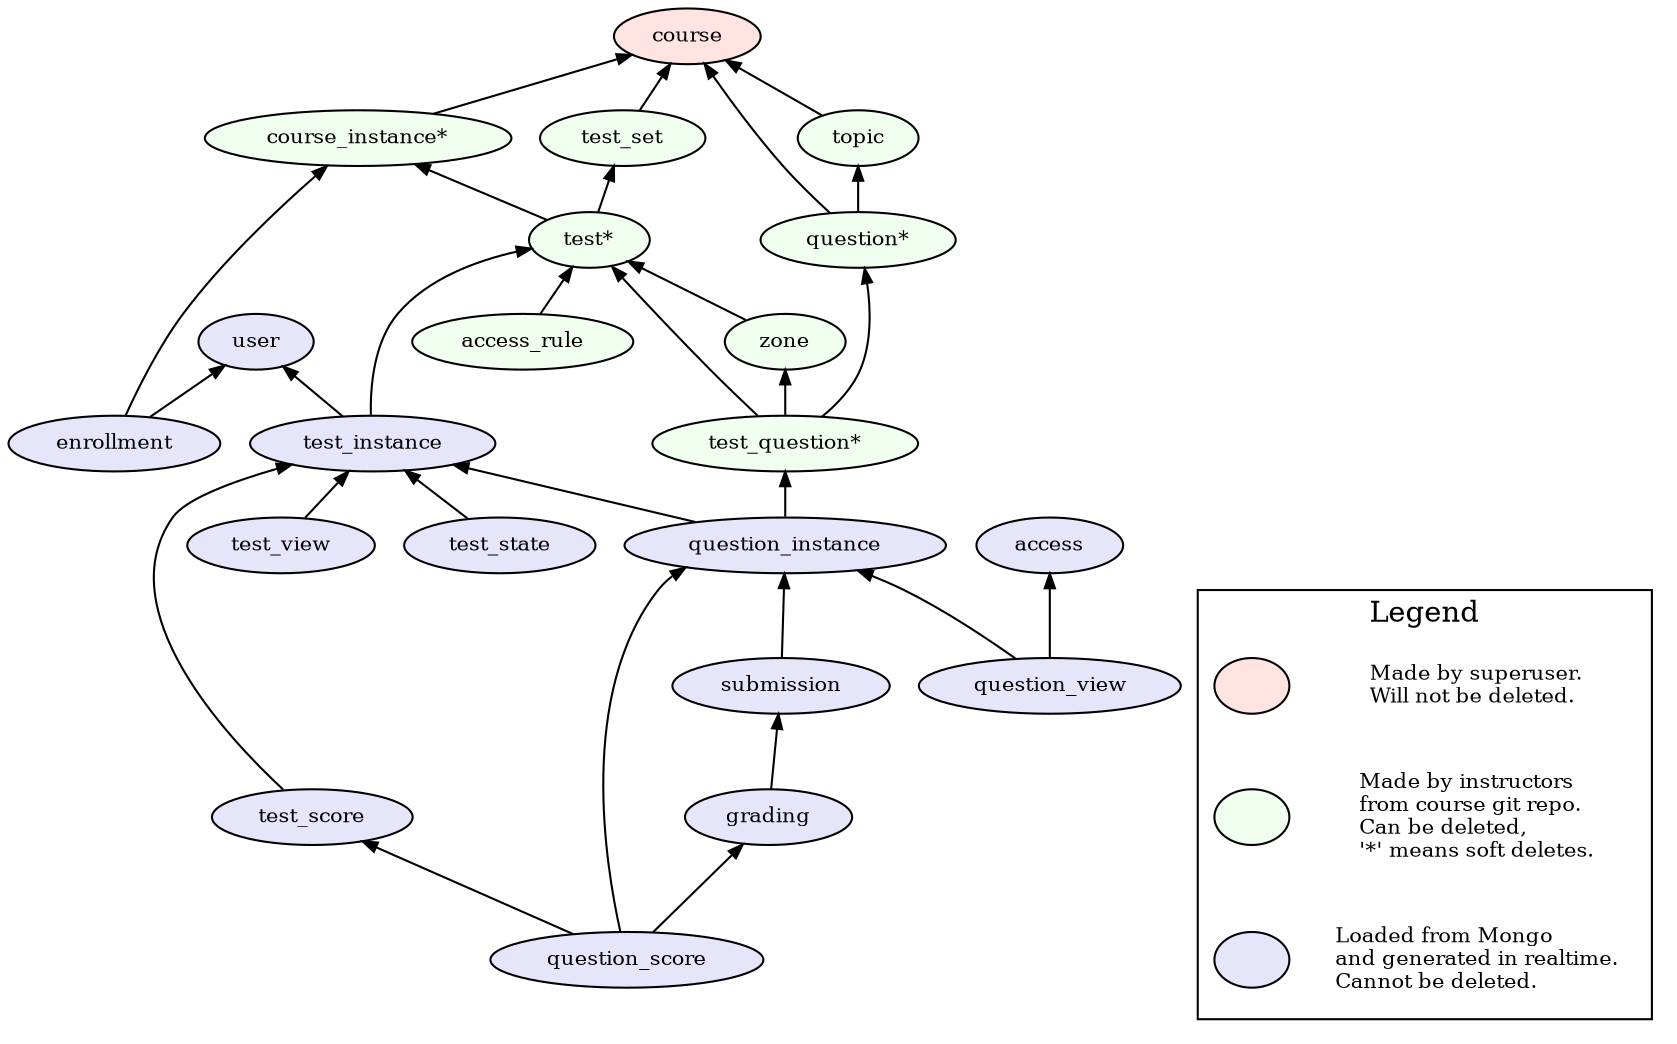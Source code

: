 digraph partmc_modules {

    rankdir = BT;
    node [fontsize = 10, height = 0.3, width = 0.5];
    graph [nodesep = 0.2, ranksep = 0.3];
    edge [fontsize = 10, arrowsize = 0.7];

    course [label="course", style=filled, fillcolor=mistyrose1]

    course_instance [label="course_instance*", style=filled, fillcolor=honeydew1]
    access_rule [style=filled, fillcolor=honeydew1]
    question [label="question*", style=filled, fillcolor=honeydew1]
    test [label="test*", style=filled, fillcolor=honeydew1]
    test_question [label="test_question*", style=filled, fillcolor=honeydew1]
    test_set [style=filled, fillcolor=honeydew1]
    topic [style=filled, fillcolor=honeydew1]
    zone [style=filled, fillcolor=honeydew1]

    enrollment [style=filled, fillcolor=lavender]
    user [style=filled, fillcolor=lavender]
    test_instance [style=filled, fillcolor=lavender]
    test_state [style=filled, fillcolor=lavender]
    question_instance [style=filled, fillcolor=lavender]
    submission [style=filled, fillcolor=lavender]
    grading [style=filled, fillcolor=lavender]
    test_score [style=filled, fillcolor=lavender]
    question_score [style=filled, fillcolor=lavender]
    access [style=filled, fillcolor=lavender]
    question_view [style=filled, fillcolor=lavender]
    test_view [style=filled, fillcolor=lavender]

    access_rule -> { test }
    course_instance -> { course }
    enrollment -> { user; course_instance }
    question -> { course; topic }
    test -> { course_instance; test_set }
    test_instance -> { test; user }
    test_question -> { test; zone; question }
    test_set -> { course }
    test_state -> { test_instance }
    topic -> { course }
    zone -> { test }
    question_instance -> { test_question; test_instance }
    submission -> { question_instance }
    grading -> { submission }
    test_score -> { test_instance }
    question_score -> { grading; test_score; question_instance }
    question_view -> { question_instance; access }
    test_view -> { test_instance }

    subgraph cluster_legend {

        labelloc=b;
        label="Legend";

        k3 [shape=plaintext, style=solid, label="Loaded from Mongo\land generated in realtime.\lCannot be deleted.\l"];
        kc3[label=" ", style=filled, fillcolor=lavender];

        k2 [shape=plaintext, style=solid, label="Made by instructors\lfrom course git repo.\lCan be deleted,\l'*' means soft deletes.\l"];
        kc2[label=" ", style=filled, fillcolor=honeydew1];

        k1 [shape=plaintext, style=solid, label="Made by superuser.\lWill not be deleted.\l"];
        kc1[label=" ", style=filled, fillcolor=mistyrose1];

        kc3 -> kc2 [style=invis];
        kc2 -> kc1 [style=invis];
        k3 -> k2 [style=invis];
        k2 -> k1 [style=invis];
    }
}
